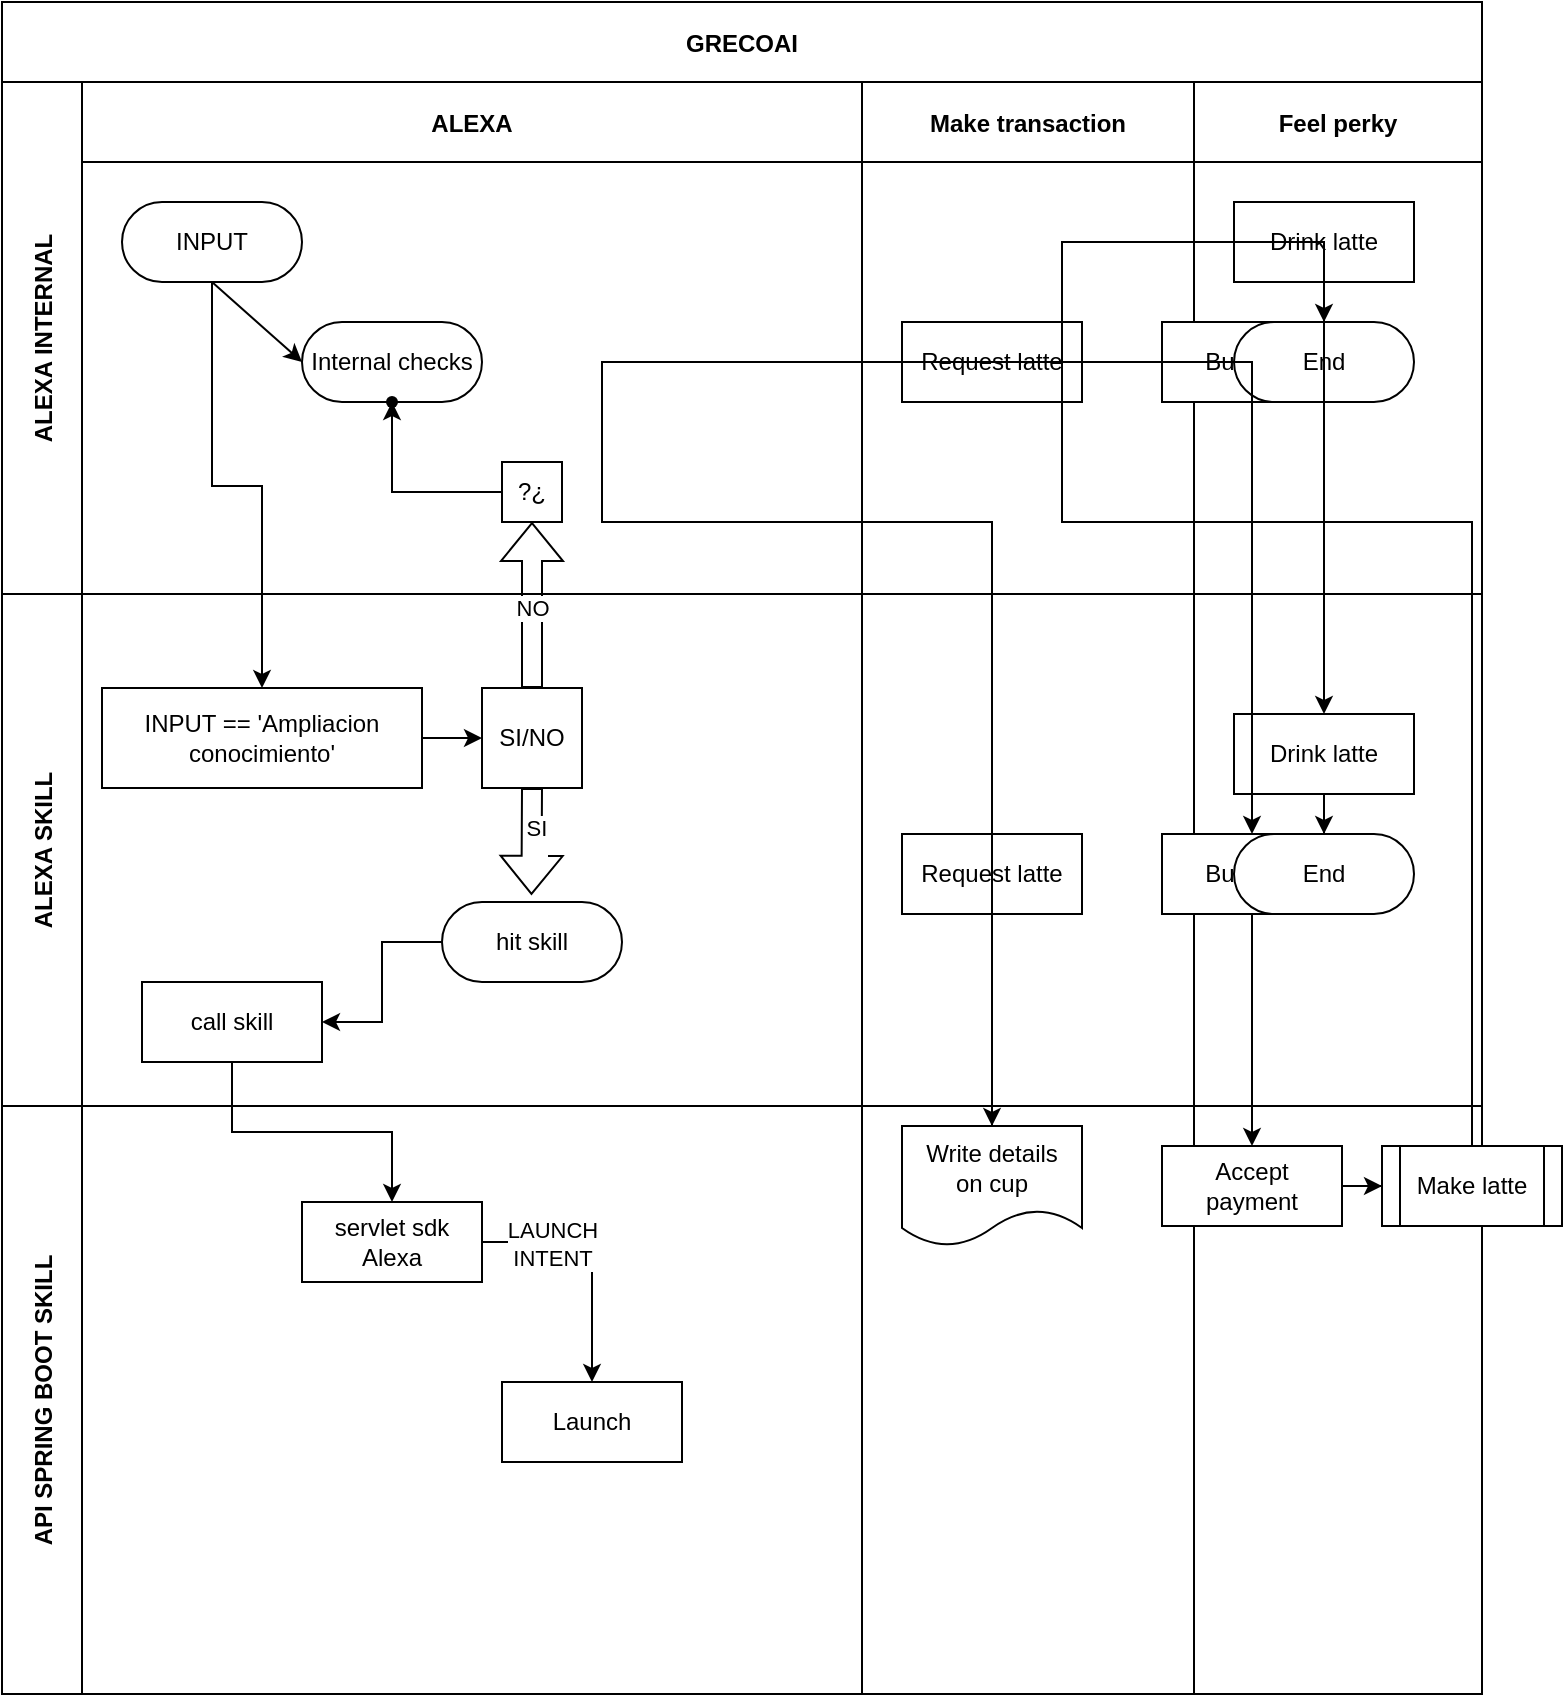 <mxfile version="24.2.1" type="github">
  <diagram id="kgpKYQtTHZ0yAKxKKP6v" name="Page-1">
    <mxGraphModel dx="989" dy="564" grid="1" gridSize="10" guides="1" tooltips="1" connect="1" arrows="1" fold="1" page="1" pageScale="1" pageWidth="850" pageHeight="1100" math="0" shadow="0">
      <root>
        <mxCell id="0" />
        <mxCell id="1" parent="0" />
        <mxCell id="3nuBFxr9cyL0pnOWT2aG-1" value="GRECOAI" style="shape=table;childLayout=tableLayout;startSize=40;collapsible=0;recursiveResize=0;expand=0;fillColor=none;fontStyle=1" parent="1" vertex="1">
          <mxGeometry x="30" y="170" width="740" height="846" as="geometry" />
        </mxCell>
        <mxCell id="3nuBFxr9cyL0pnOWT2aG-2" value="" style="edgeStyle=orthogonalEdgeStyle;rounded=0;orthogonalLoop=1;jettySize=auto;html=1;" parent="3nuBFxr9cyL0pnOWT2aG-1" source="3nuBFxr9cyL0pnOWT2aG-7" target="3nuBFxr9cyL0pnOWT2aG-17" edge="1">
          <mxGeometry relative="1" as="geometry" />
        </mxCell>
        <mxCell id="9vabV0owdv7xLZeLoXVW-6" value="ALEXA INTERNAL" style="shape=tableRow;horizontal=0;swimlaneHead=0;swimlaneBody=0;top=0;left=0;bottom=0;right=0;fillColor=none;points=[[0,0.5],[1,0.5]];portConstraint=eastwest;startSize=40;collapsible=0;recursiveResize=0;expand=0;fontStyle=1;" vertex="1" parent="3nuBFxr9cyL0pnOWT2aG-1">
          <mxGeometry y="40" width="740" height="256" as="geometry" />
        </mxCell>
        <mxCell id="9vabV0owdv7xLZeLoXVW-7" value="ALEXA" style="swimlane;swimlaneHead=0;swimlaneBody=0;connectable=0;fillColor=none;startSize=40;collapsible=0;recursiveResize=0;expand=0;fontStyle=1;" vertex="1" parent="9vabV0owdv7xLZeLoXVW-6">
          <mxGeometry x="40" width="390" height="256" as="geometry">
            <mxRectangle width="390" height="256" as="alternateBounds" />
          </mxGeometry>
        </mxCell>
        <mxCell id="9vabV0owdv7xLZeLoXVW-9" value="INPUT" style="rounded=1;whiteSpace=wrap;html=1;arcSize=50;" vertex="1" parent="9vabV0owdv7xLZeLoXVW-7">
          <mxGeometry x="20" y="60" width="90" height="40" as="geometry" />
        </mxCell>
        <mxCell id="9vabV0owdv7xLZeLoXVW-32" value="Internal checks" style="rounded=1;whiteSpace=wrap;html=1;arcSize=50;" vertex="1" parent="9vabV0owdv7xLZeLoXVW-7">
          <mxGeometry x="110" y="120" width="90" height="40" as="geometry" />
        </mxCell>
        <mxCell id="9vabV0owdv7xLZeLoXVW-40" value="" style="edgeStyle=orthogonalEdgeStyle;rounded=0;orthogonalLoop=1;jettySize=auto;html=1;" edge="1" parent="9vabV0owdv7xLZeLoXVW-7" source="9vabV0owdv7xLZeLoXVW-37" target="9vabV0owdv7xLZeLoXVW-39">
          <mxGeometry relative="1" as="geometry" />
        </mxCell>
        <mxCell id="9vabV0owdv7xLZeLoXVW-37" value="?¿" style="whiteSpace=wrap;html=1;aspect=fixed;" vertex="1" parent="9vabV0owdv7xLZeLoXVW-7">
          <mxGeometry x="210" y="190" width="30" height="30" as="geometry" />
        </mxCell>
        <mxCell id="9vabV0owdv7xLZeLoXVW-39" value="" style="shape=waypoint;sketch=0;size=6;pointerEvents=1;points=[];fillColor=default;resizable=0;rotatable=0;perimeter=centerPerimeter;snapToPoint=1;" vertex="1" parent="9vabV0owdv7xLZeLoXVW-7">
          <mxGeometry x="145" y="150" width="20" height="20" as="geometry" />
        </mxCell>
        <mxCell id="9vabV0owdv7xLZeLoXVW-33" value="" style="endArrow=classic;html=1;rounded=0;entryX=0;entryY=0.5;entryDx=0;entryDy=0;exitX=0.5;exitY=1;exitDx=0;exitDy=0;" edge="1" parent="9vabV0owdv7xLZeLoXVW-7" source="9vabV0owdv7xLZeLoXVW-9" target="9vabV0owdv7xLZeLoXVW-32">
          <mxGeometry width="50" height="50" relative="1" as="geometry">
            <mxPoint x="60" y="150" as="sourcePoint" />
            <mxPoint x="250" y="240" as="targetPoint" />
          </mxGeometry>
        </mxCell>
        <mxCell id="9vabV0owdv7xLZeLoXVW-11" value="Make transaction" style="swimlane;swimlaneHead=0;swimlaneBody=0;connectable=0;fillColor=none;startSize=40;collapsible=0;recursiveResize=0;expand=0;fontStyle=1;" vertex="1" parent="9vabV0owdv7xLZeLoXVW-6">
          <mxGeometry x="430" width="166" height="256" as="geometry">
            <mxRectangle width="166" height="256" as="alternateBounds" />
          </mxGeometry>
        </mxCell>
        <mxCell id="9vabV0owdv7xLZeLoXVW-12" value="Request latte" style="rounded=0;whiteSpace=wrap;html=1;" vertex="1" parent="9vabV0owdv7xLZeLoXVW-11">
          <mxGeometry x="20" y="120" width="90" height="40" as="geometry" />
        </mxCell>
        <mxCell id="9vabV0owdv7xLZeLoXVW-13" value="Buy latte" style="rounded=0;whiteSpace=wrap;html=1;" vertex="1" parent="9vabV0owdv7xLZeLoXVW-11">
          <mxGeometry x="150" y="120" width="90" height="40" as="geometry" />
        </mxCell>
        <mxCell id="9vabV0owdv7xLZeLoXVW-14" value="Feel perky" style="swimlane;swimlaneHead=0;swimlaneBody=0;connectable=0;fillColor=none;startSize=40;collapsible=0;recursiveResize=0;expand=0;fontStyle=1;" vertex="1" parent="9vabV0owdv7xLZeLoXVW-6">
          <mxGeometry x="596" width="144" height="256" as="geometry">
            <mxRectangle width="144" height="256" as="alternateBounds" />
          </mxGeometry>
        </mxCell>
        <mxCell id="9vabV0owdv7xLZeLoXVW-15" style="edgeStyle=orthogonalEdgeStyle;rounded=0;orthogonalLoop=1;jettySize=auto;html=1;" edge="1" parent="9vabV0owdv7xLZeLoXVW-14" source="9vabV0owdv7xLZeLoXVW-16" target="9vabV0owdv7xLZeLoXVW-17">
          <mxGeometry relative="1" as="geometry" />
        </mxCell>
        <mxCell id="9vabV0owdv7xLZeLoXVW-16" value="Drink latte" style="rounded=0;whiteSpace=wrap;html=1;" vertex="1" parent="9vabV0owdv7xLZeLoXVW-14">
          <mxGeometry x="20" y="60" width="90" height="40" as="geometry" />
        </mxCell>
        <mxCell id="9vabV0owdv7xLZeLoXVW-17" value="End" style="rounded=1;whiteSpace=wrap;html=1;arcSize=50;" vertex="1" parent="9vabV0owdv7xLZeLoXVW-14">
          <mxGeometry x="20" y="120" width="90" height="40" as="geometry" />
        </mxCell>
        <mxCell id="3nuBFxr9cyL0pnOWT2aG-3" value="ALEXA SKILL" style="shape=tableRow;horizontal=0;swimlaneHead=0;swimlaneBody=0;top=0;left=0;bottom=0;right=0;fillColor=none;points=[[0,0.5],[1,0.5]];portConstraint=eastwest;startSize=40;collapsible=0;recursiveResize=0;expand=0;fontStyle=1;" parent="3nuBFxr9cyL0pnOWT2aG-1" vertex="1">
          <mxGeometry y="296" width="740" height="256" as="geometry" />
        </mxCell>
        <mxCell id="3nuBFxr9cyL0pnOWT2aG-4" value="" style="swimlane;swimlaneHead=0;swimlaneBody=0;connectable=0;fillColor=none;startSize=0;collapsible=0;recursiveResize=0;expand=0;fontStyle=1;" parent="3nuBFxr9cyL0pnOWT2aG-3" vertex="1">
          <mxGeometry x="40" width="390" height="256" as="geometry">
            <mxRectangle width="390" height="256" as="alternateBounds" />
          </mxGeometry>
        </mxCell>
        <mxCell id="3nuBFxr9cyL0pnOWT2aG-5" style="edgeStyle=orthogonalEdgeStyle;rounded=0;orthogonalLoop=1;jettySize=auto;html=1;" parent="3nuBFxr9cyL0pnOWT2aG-4" source="3nuBFxr9cyL0pnOWT2aG-6" target="3nuBFxr9cyL0pnOWT2aG-7" edge="1">
          <mxGeometry relative="1" as="geometry" />
        </mxCell>
        <mxCell id="3nuBFxr9cyL0pnOWT2aG-6" value="hit skill" style="rounded=1;whiteSpace=wrap;html=1;arcSize=50;" parent="3nuBFxr9cyL0pnOWT2aG-4" vertex="1">
          <mxGeometry x="180" y="154" width="90" height="40" as="geometry" />
        </mxCell>
        <mxCell id="3nuBFxr9cyL0pnOWT2aG-7" value="call skill" style="rounded=0;whiteSpace=wrap;html=1;" parent="3nuBFxr9cyL0pnOWT2aG-4" vertex="1">
          <mxGeometry x="30" y="194" width="90" height="40" as="geometry" />
        </mxCell>
        <mxCell id="9vabV0owdv7xLZeLoXVW-22" value="" style="edgeStyle=orthogonalEdgeStyle;rounded=0;orthogonalLoop=1;jettySize=auto;html=1;" edge="1" parent="3nuBFxr9cyL0pnOWT2aG-4" source="9vabV0owdv7xLZeLoXVW-10" target="9vabV0owdv7xLZeLoXVW-19">
          <mxGeometry relative="1" as="geometry" />
        </mxCell>
        <mxCell id="9vabV0owdv7xLZeLoXVW-10" value="INPUT == &#39;Ampliacion conocimiento&#39;" style="rounded=0;whiteSpace=wrap;html=1;" vertex="1" parent="3nuBFxr9cyL0pnOWT2aG-4">
          <mxGeometry x="10" y="47" width="160" height="50" as="geometry" />
        </mxCell>
        <mxCell id="9vabV0owdv7xLZeLoXVW-19" value="SI/NO" style="whiteSpace=wrap;html=1;aspect=fixed;" vertex="1" parent="3nuBFxr9cyL0pnOWT2aG-4">
          <mxGeometry x="200" y="47" width="50" height="50" as="geometry" />
        </mxCell>
        <mxCell id="9vabV0owdv7xLZeLoXVW-20" value="" style="shape=flexArrow;endArrow=classic;html=1;rounded=0;entryX=0.497;entryY=-0.089;entryDx=0;entryDy=0;entryPerimeter=0;exitX=0.5;exitY=1;exitDx=0;exitDy=0;" edge="1" parent="3nuBFxr9cyL0pnOWT2aG-4" source="9vabV0owdv7xLZeLoXVW-19" target="3nuBFxr9cyL0pnOWT2aG-6">
          <mxGeometry width="50" height="50" relative="1" as="geometry">
            <mxPoint x="180" y="84" as="sourcePoint" />
            <mxPoint x="230" y="34" as="targetPoint" />
          </mxGeometry>
        </mxCell>
        <mxCell id="9vabV0owdv7xLZeLoXVW-21" value="SI&lt;div&gt;&lt;br&gt;&lt;/div&gt;" style="edgeLabel;html=1;align=center;verticalAlign=middle;resizable=0;points=[];" vertex="1" connectable="0" parent="9vabV0owdv7xLZeLoXVW-20">
          <mxGeometry x="0.015" y="2" relative="1" as="geometry">
            <mxPoint as="offset" />
          </mxGeometry>
        </mxCell>
        <mxCell id="3nuBFxr9cyL0pnOWT2aG-8" value="" style="swimlane;swimlaneHead=0;swimlaneBody=0;connectable=0;fillColor=none;startSize=0;collapsible=0;recursiveResize=0;expand=0;fontStyle=1;" parent="3nuBFxr9cyL0pnOWT2aG-3" vertex="1">
          <mxGeometry x="430" width="166" height="256" as="geometry">
            <mxRectangle width="166" height="256" as="alternateBounds" />
          </mxGeometry>
        </mxCell>
        <mxCell id="3nuBFxr9cyL0pnOWT2aG-9" value="Request latte" style="rounded=0;whiteSpace=wrap;html=1;" parent="3nuBFxr9cyL0pnOWT2aG-8" vertex="1">
          <mxGeometry x="20" y="120" width="90" height="40" as="geometry" />
        </mxCell>
        <mxCell id="3nuBFxr9cyL0pnOWT2aG-10" value="Buy latte" style="rounded=0;whiteSpace=wrap;html=1;" parent="3nuBFxr9cyL0pnOWT2aG-8" vertex="1">
          <mxGeometry x="150" y="120" width="90" height="40" as="geometry" />
        </mxCell>
        <mxCell id="3nuBFxr9cyL0pnOWT2aG-11" value="" style="swimlane;swimlaneHead=0;swimlaneBody=0;connectable=0;fillColor=none;startSize=0;collapsible=0;recursiveResize=0;expand=0;fontStyle=1;" parent="3nuBFxr9cyL0pnOWT2aG-3" vertex="1">
          <mxGeometry x="596" width="144" height="256" as="geometry">
            <mxRectangle width="144" height="256" as="alternateBounds" />
          </mxGeometry>
        </mxCell>
        <mxCell id="3nuBFxr9cyL0pnOWT2aG-12" style="edgeStyle=orthogonalEdgeStyle;rounded=0;orthogonalLoop=1;jettySize=auto;html=1;" parent="3nuBFxr9cyL0pnOWT2aG-11" source="3nuBFxr9cyL0pnOWT2aG-13" target="3nuBFxr9cyL0pnOWT2aG-14" edge="1">
          <mxGeometry relative="1" as="geometry" />
        </mxCell>
        <mxCell id="3nuBFxr9cyL0pnOWT2aG-13" value="Drink latte" style="rounded=0;whiteSpace=wrap;html=1;" parent="3nuBFxr9cyL0pnOWT2aG-11" vertex="1">
          <mxGeometry x="20" y="60" width="90" height="40" as="geometry" />
        </mxCell>
        <mxCell id="3nuBFxr9cyL0pnOWT2aG-14" value="End" style="rounded=1;whiteSpace=wrap;html=1;arcSize=50;" parent="3nuBFxr9cyL0pnOWT2aG-11" vertex="1">
          <mxGeometry x="20" y="120" width="90" height="40" as="geometry" />
        </mxCell>
        <mxCell id="3nuBFxr9cyL0pnOWT2aG-15" value="API SPRING BOOT SKILL" style="shape=tableRow;horizontal=0;swimlaneHead=0;swimlaneBody=0;top=0;left=0;bottom=0;right=0;fillColor=none;points=[[0,0.5],[1,0.5]];portConstraint=eastwest;startSize=40;collapsible=0;recursiveResize=0;expand=0;fontStyle=1;" parent="3nuBFxr9cyL0pnOWT2aG-1" vertex="1">
          <mxGeometry y="552" width="740" height="294" as="geometry" />
        </mxCell>
        <mxCell id="3nuBFxr9cyL0pnOWT2aG-16" value="" style="swimlane;swimlaneHead=0;swimlaneBody=0;connectable=0;fillColor=none;startSize=0;collapsible=0;recursiveResize=0;expand=0;fontStyle=1;" parent="3nuBFxr9cyL0pnOWT2aG-15" vertex="1">
          <mxGeometry x="40" width="390" height="294" as="geometry">
            <mxRectangle width="390" height="294" as="alternateBounds" />
          </mxGeometry>
        </mxCell>
        <mxCell id="9vabV0owdv7xLZeLoXVW-5" value="" style="edgeStyle=orthogonalEdgeStyle;rounded=0;orthogonalLoop=1;jettySize=auto;html=1;" edge="1" parent="3nuBFxr9cyL0pnOWT2aG-16" source="3nuBFxr9cyL0pnOWT2aG-17" target="9vabV0owdv7xLZeLoXVW-3">
          <mxGeometry relative="1" as="geometry" />
        </mxCell>
        <mxCell id="9vabV0owdv7xLZeLoXVW-41" value="LAUNCH&lt;div&gt;INTENT&lt;/div&gt;" style="edgeLabel;html=1;align=center;verticalAlign=middle;resizable=0;points=[];" vertex="1" connectable="0" parent="9vabV0owdv7xLZeLoXVW-5">
          <mxGeometry x="-0.44" y="-1" relative="1" as="geometry">
            <mxPoint as="offset" />
          </mxGeometry>
        </mxCell>
        <mxCell id="3nuBFxr9cyL0pnOWT2aG-17" value="servlet sdk Alexa" style="rounded=0;whiteSpace=wrap;html=1;" parent="3nuBFxr9cyL0pnOWT2aG-16" vertex="1">
          <mxGeometry x="110" y="48" width="90" height="40" as="geometry" />
        </mxCell>
        <mxCell id="9vabV0owdv7xLZeLoXVW-3" value="Launch" style="rounded=0;whiteSpace=wrap;html=1;" vertex="1" parent="3nuBFxr9cyL0pnOWT2aG-16">
          <mxGeometry x="210" y="138" width="90" height="40" as="geometry" />
        </mxCell>
        <mxCell id="3nuBFxr9cyL0pnOWT2aG-18" value="" style="swimlane;swimlaneHead=0;swimlaneBody=0;connectable=0;fillColor=none;startSize=0;collapsible=0;recursiveResize=0;expand=0;fontStyle=1;" parent="3nuBFxr9cyL0pnOWT2aG-15" vertex="1">
          <mxGeometry x="430" width="166" height="294" as="geometry">
            <mxRectangle width="166" height="294" as="alternateBounds" />
          </mxGeometry>
        </mxCell>
        <mxCell id="3nuBFxr9cyL0pnOWT2aG-19" value="" style="edgeStyle=orthogonalEdgeStyle;rounded=0;orthogonalLoop=1;jettySize=auto;html=1;" parent="3nuBFxr9cyL0pnOWT2aG-18" source="3nuBFxr9cyL0pnOWT2aG-20" target="3nuBFxr9cyL0pnOWT2aG-22" edge="1">
          <mxGeometry relative="1" as="geometry" />
        </mxCell>
        <mxCell id="3nuBFxr9cyL0pnOWT2aG-20" value="Accept&lt;br&gt;payment" style="rounded=0;whiteSpace=wrap;html=1;" parent="3nuBFxr9cyL0pnOWT2aG-18" vertex="1">
          <mxGeometry x="150" y="20" width="90" height="40" as="geometry" />
        </mxCell>
        <mxCell id="3nuBFxr9cyL0pnOWT2aG-21" value="Write details&lt;br&gt;on cup" style="shape=document;whiteSpace=wrap;html=1;boundedLbl=1;" parent="3nuBFxr9cyL0pnOWT2aG-18" vertex="1">
          <mxGeometry x="20" y="10" width="90" height="60" as="geometry" />
        </mxCell>
        <mxCell id="3nuBFxr9cyL0pnOWT2aG-22" value="Make latte" style="shape=process;whiteSpace=wrap;html=1;backgroundOutline=1;" parent="3nuBFxr9cyL0pnOWT2aG-18" vertex="1">
          <mxGeometry x="260" y="20" width="90" height="40" as="geometry" />
        </mxCell>
        <mxCell id="3nuBFxr9cyL0pnOWT2aG-23" value="" style="swimlane;swimlaneHead=0;swimlaneBody=0;connectable=0;fillColor=none;startSize=0;collapsible=0;recursiveResize=0;expand=0;fontStyle=1;" parent="3nuBFxr9cyL0pnOWT2aG-15" vertex="1">
          <mxGeometry x="596" width="144" height="294" as="geometry">
            <mxRectangle width="144" height="294" as="alternateBounds" />
          </mxGeometry>
        </mxCell>
        <mxCell id="3nuBFxr9cyL0pnOWT2aG-25" value="" style="edgeStyle=orthogonalEdgeStyle;rounded=0;orthogonalLoop=1;jettySize=auto;html=1;" parent="3nuBFxr9cyL0pnOWT2aG-1" source="3nuBFxr9cyL0pnOWT2aG-9" target="3nuBFxr9cyL0pnOWT2aG-21" edge="1">
          <mxGeometry relative="1" as="geometry" />
        </mxCell>
        <mxCell id="3nuBFxr9cyL0pnOWT2aG-26" value="" style="edgeStyle=orthogonalEdgeStyle;rounded=0;orthogonalLoop=1;jettySize=auto;html=1;" parent="3nuBFxr9cyL0pnOWT2aG-1" source="3nuBFxr9cyL0pnOWT2aG-21" target="3nuBFxr9cyL0pnOWT2aG-10" edge="1">
          <mxGeometry relative="1" as="geometry">
            <Array as="points">
              <mxPoint x="300" y="260" />
              <mxPoint x="300" y="180" />
            </Array>
          </mxGeometry>
        </mxCell>
        <mxCell id="3nuBFxr9cyL0pnOWT2aG-27" value="" style="edgeStyle=orthogonalEdgeStyle;rounded=0;orthogonalLoop=1;jettySize=auto;html=1;" parent="3nuBFxr9cyL0pnOWT2aG-1" source="3nuBFxr9cyL0pnOWT2aG-10" target="3nuBFxr9cyL0pnOWT2aG-20" edge="1">
          <mxGeometry relative="1" as="geometry" />
        </mxCell>
        <mxCell id="3nuBFxr9cyL0pnOWT2aG-28" style="edgeStyle=orthogonalEdgeStyle;rounded=0;orthogonalLoop=1;jettySize=auto;html=1;" parent="3nuBFxr9cyL0pnOWT2aG-1" source="3nuBFxr9cyL0pnOWT2aG-22" target="3nuBFxr9cyL0pnOWT2aG-13" edge="1">
          <mxGeometry relative="1" as="geometry">
            <Array as="points">
              <mxPoint x="530" y="260" />
              <mxPoint x="530" y="120" />
            </Array>
          </mxGeometry>
        </mxCell>
        <mxCell id="9vabV0owdv7xLZeLoXVW-8" style="edgeStyle=orthogonalEdgeStyle;rounded=0;orthogonalLoop=1;jettySize=auto;html=1;" edge="1" parent="3nuBFxr9cyL0pnOWT2aG-1" source="9vabV0owdv7xLZeLoXVW-9" target="9vabV0owdv7xLZeLoXVW-10">
          <mxGeometry relative="1" as="geometry">
            <Array as="points">
              <mxPoint x="105" y="242" />
              <mxPoint x="130" y="242" />
            </Array>
          </mxGeometry>
        </mxCell>
        <mxCell id="9vabV0owdv7xLZeLoXVW-34" value="" style="shape=flexArrow;endArrow=classic;html=1;rounded=0;exitX=0.5;exitY=0;exitDx=0;exitDy=0;entryX=0.5;entryY=1;entryDx=0;entryDy=0;" edge="1" parent="3nuBFxr9cyL0pnOWT2aG-1" source="9vabV0owdv7xLZeLoXVW-19" target="9vabV0owdv7xLZeLoXVW-37">
          <mxGeometry width="50" height="50" relative="1" as="geometry">
            <mxPoint x="170" y="330" as="sourcePoint" />
            <mxPoint x="220" y="280" as="targetPoint" />
          </mxGeometry>
        </mxCell>
        <mxCell id="9vabV0owdv7xLZeLoXVW-38" value="NO" style="edgeLabel;html=1;align=center;verticalAlign=middle;resizable=0;points=[];" vertex="1" connectable="0" parent="9vabV0owdv7xLZeLoXVW-34">
          <mxGeometry x="-0.042" relative="1" as="geometry">
            <mxPoint as="offset" />
          </mxGeometry>
        </mxCell>
      </root>
    </mxGraphModel>
  </diagram>
</mxfile>
